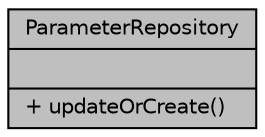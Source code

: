 digraph "ParameterRepository"
{
 // LATEX_PDF_SIZE
  bgcolor="transparent";
  edge [fontname="Helvetica",fontsize="10",labelfontname="Helvetica",labelfontsize="10"];
  node [fontname="Helvetica",fontsize="10",shape=record];
  Node1 [label="{ParameterRepository\n||+ updateOrCreate()\l}",height=0.2,width=0.4,color="black", fillcolor="grey75", style="filled", fontcolor="black",tooltip="Gestiona los parámetros de configuración."];
}
